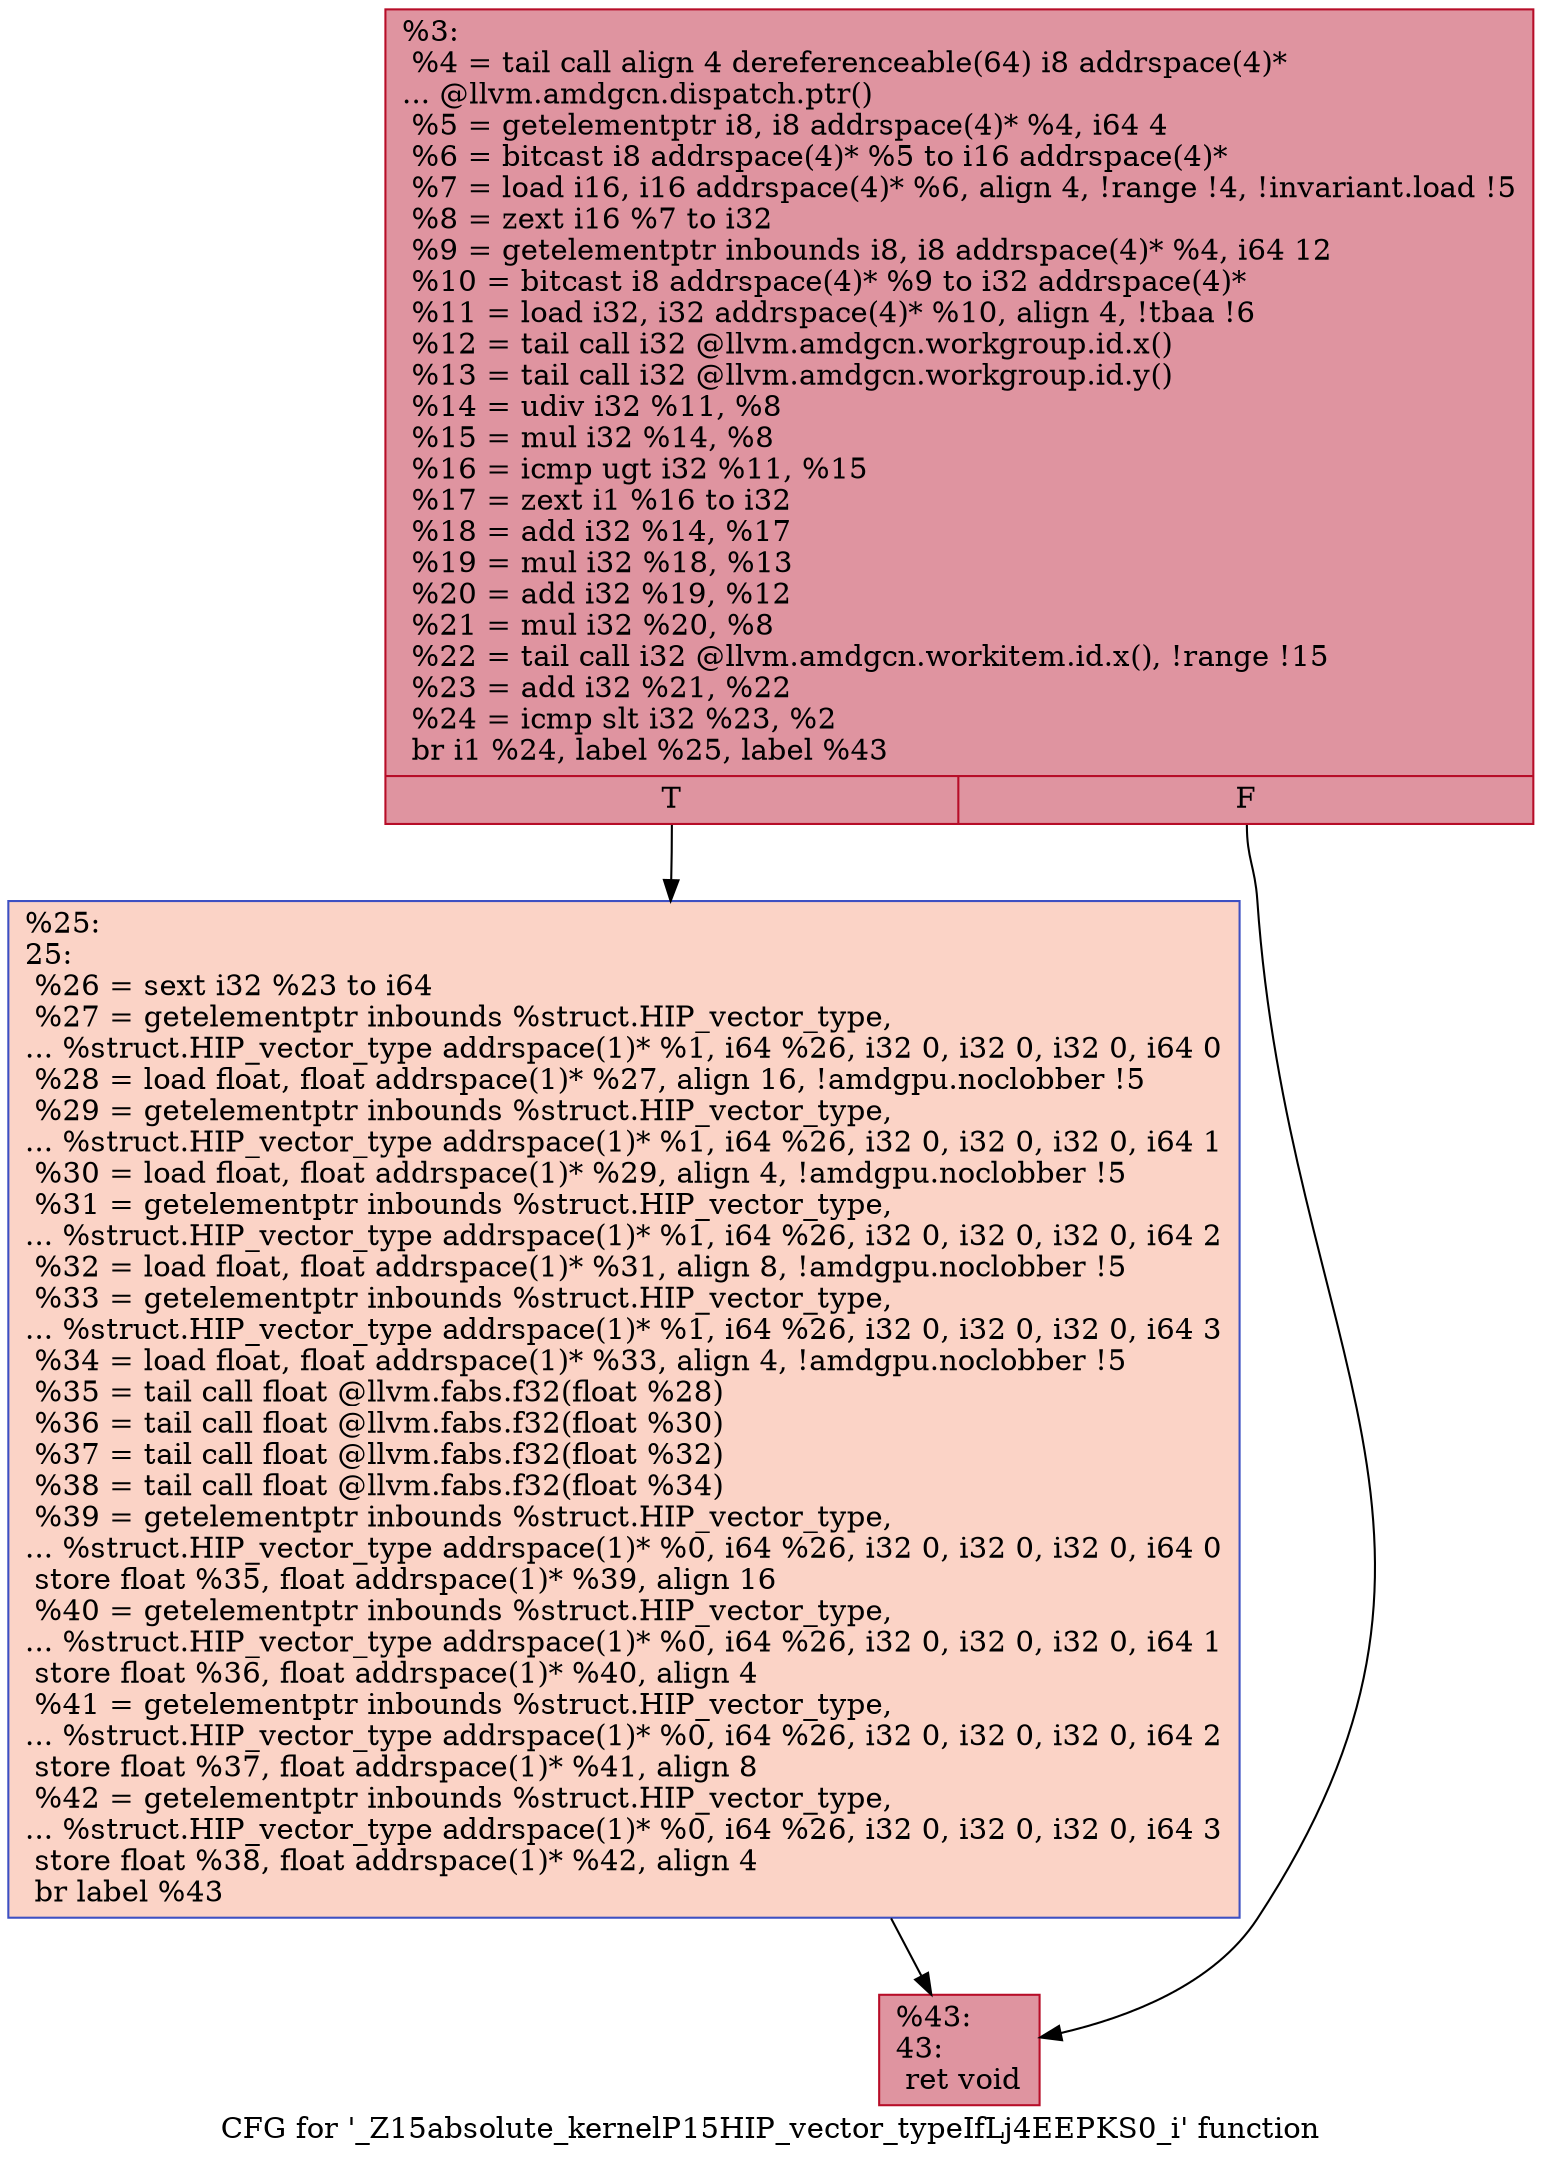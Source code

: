 digraph "CFG for '_Z15absolute_kernelP15HIP_vector_typeIfLj4EEPKS0_i' function" {
	label="CFG for '_Z15absolute_kernelP15HIP_vector_typeIfLj4EEPKS0_i' function";

	Node0x57fe480 [shape=record,color="#b70d28ff", style=filled, fillcolor="#b70d2870",label="{%3:\l  %4 = tail call align 4 dereferenceable(64) i8 addrspace(4)*\l... @llvm.amdgcn.dispatch.ptr()\l  %5 = getelementptr i8, i8 addrspace(4)* %4, i64 4\l  %6 = bitcast i8 addrspace(4)* %5 to i16 addrspace(4)*\l  %7 = load i16, i16 addrspace(4)* %6, align 4, !range !4, !invariant.load !5\l  %8 = zext i16 %7 to i32\l  %9 = getelementptr inbounds i8, i8 addrspace(4)* %4, i64 12\l  %10 = bitcast i8 addrspace(4)* %9 to i32 addrspace(4)*\l  %11 = load i32, i32 addrspace(4)* %10, align 4, !tbaa !6\l  %12 = tail call i32 @llvm.amdgcn.workgroup.id.x()\l  %13 = tail call i32 @llvm.amdgcn.workgroup.id.y()\l  %14 = udiv i32 %11, %8\l  %15 = mul i32 %14, %8\l  %16 = icmp ugt i32 %11, %15\l  %17 = zext i1 %16 to i32\l  %18 = add i32 %14, %17\l  %19 = mul i32 %18, %13\l  %20 = add i32 %19, %12\l  %21 = mul i32 %20, %8\l  %22 = tail call i32 @llvm.amdgcn.workitem.id.x(), !range !15\l  %23 = add i32 %21, %22\l  %24 = icmp slt i32 %23, %2\l  br i1 %24, label %25, label %43\l|{<s0>T|<s1>F}}"];
	Node0x57fe480:s0 -> Node0x5800c90;
	Node0x57fe480:s1 -> Node0x5800d20;
	Node0x5800c90 [shape=record,color="#3d50c3ff", style=filled, fillcolor="#f59c7d70",label="{%25:\l25:                                               \l  %26 = sext i32 %23 to i64\l  %27 = getelementptr inbounds %struct.HIP_vector_type,\l... %struct.HIP_vector_type addrspace(1)* %1, i64 %26, i32 0, i32 0, i32 0, i64 0\l  %28 = load float, float addrspace(1)* %27, align 16, !amdgpu.noclobber !5\l  %29 = getelementptr inbounds %struct.HIP_vector_type,\l... %struct.HIP_vector_type addrspace(1)* %1, i64 %26, i32 0, i32 0, i32 0, i64 1\l  %30 = load float, float addrspace(1)* %29, align 4, !amdgpu.noclobber !5\l  %31 = getelementptr inbounds %struct.HIP_vector_type,\l... %struct.HIP_vector_type addrspace(1)* %1, i64 %26, i32 0, i32 0, i32 0, i64 2\l  %32 = load float, float addrspace(1)* %31, align 8, !amdgpu.noclobber !5\l  %33 = getelementptr inbounds %struct.HIP_vector_type,\l... %struct.HIP_vector_type addrspace(1)* %1, i64 %26, i32 0, i32 0, i32 0, i64 3\l  %34 = load float, float addrspace(1)* %33, align 4, !amdgpu.noclobber !5\l  %35 = tail call float @llvm.fabs.f32(float %28)\l  %36 = tail call float @llvm.fabs.f32(float %30)\l  %37 = tail call float @llvm.fabs.f32(float %32)\l  %38 = tail call float @llvm.fabs.f32(float %34)\l  %39 = getelementptr inbounds %struct.HIP_vector_type,\l... %struct.HIP_vector_type addrspace(1)* %0, i64 %26, i32 0, i32 0, i32 0, i64 0\l  store float %35, float addrspace(1)* %39, align 16\l  %40 = getelementptr inbounds %struct.HIP_vector_type,\l... %struct.HIP_vector_type addrspace(1)* %0, i64 %26, i32 0, i32 0, i32 0, i64 1\l  store float %36, float addrspace(1)* %40, align 4\l  %41 = getelementptr inbounds %struct.HIP_vector_type,\l... %struct.HIP_vector_type addrspace(1)* %0, i64 %26, i32 0, i32 0, i32 0, i64 2\l  store float %37, float addrspace(1)* %41, align 8\l  %42 = getelementptr inbounds %struct.HIP_vector_type,\l... %struct.HIP_vector_type addrspace(1)* %0, i64 %26, i32 0, i32 0, i32 0, i64 3\l  store float %38, float addrspace(1)* %42, align 4\l  br label %43\l}"];
	Node0x5800c90 -> Node0x5800d20;
	Node0x5800d20 [shape=record,color="#b70d28ff", style=filled, fillcolor="#b70d2870",label="{%43:\l43:                                               \l  ret void\l}"];
}

